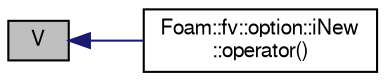 digraph "V"
{
  bgcolor="transparent";
  edge [fontname="FreeSans",fontsize="10",labelfontname="FreeSans",labelfontsize="10"];
  node [fontname="FreeSans",fontsize="10",shape=record];
  rankdir="LR";
  Node1372 [label="V",height=0.2,width=0.4,color="black", fillcolor="grey75", style="filled", fontcolor="black"];
  Node1372 -> Node1373 [dir="back",color="midnightblue",fontsize="10",style="solid",fontname="FreeSans"];
  Node1373 [label="Foam::fv::option::iNew\l::operator()",height=0.2,width=0.4,color="black",URL="$a23450.html#aade9db5e363d52d9f47d6ae1f680d6f9"];
}
